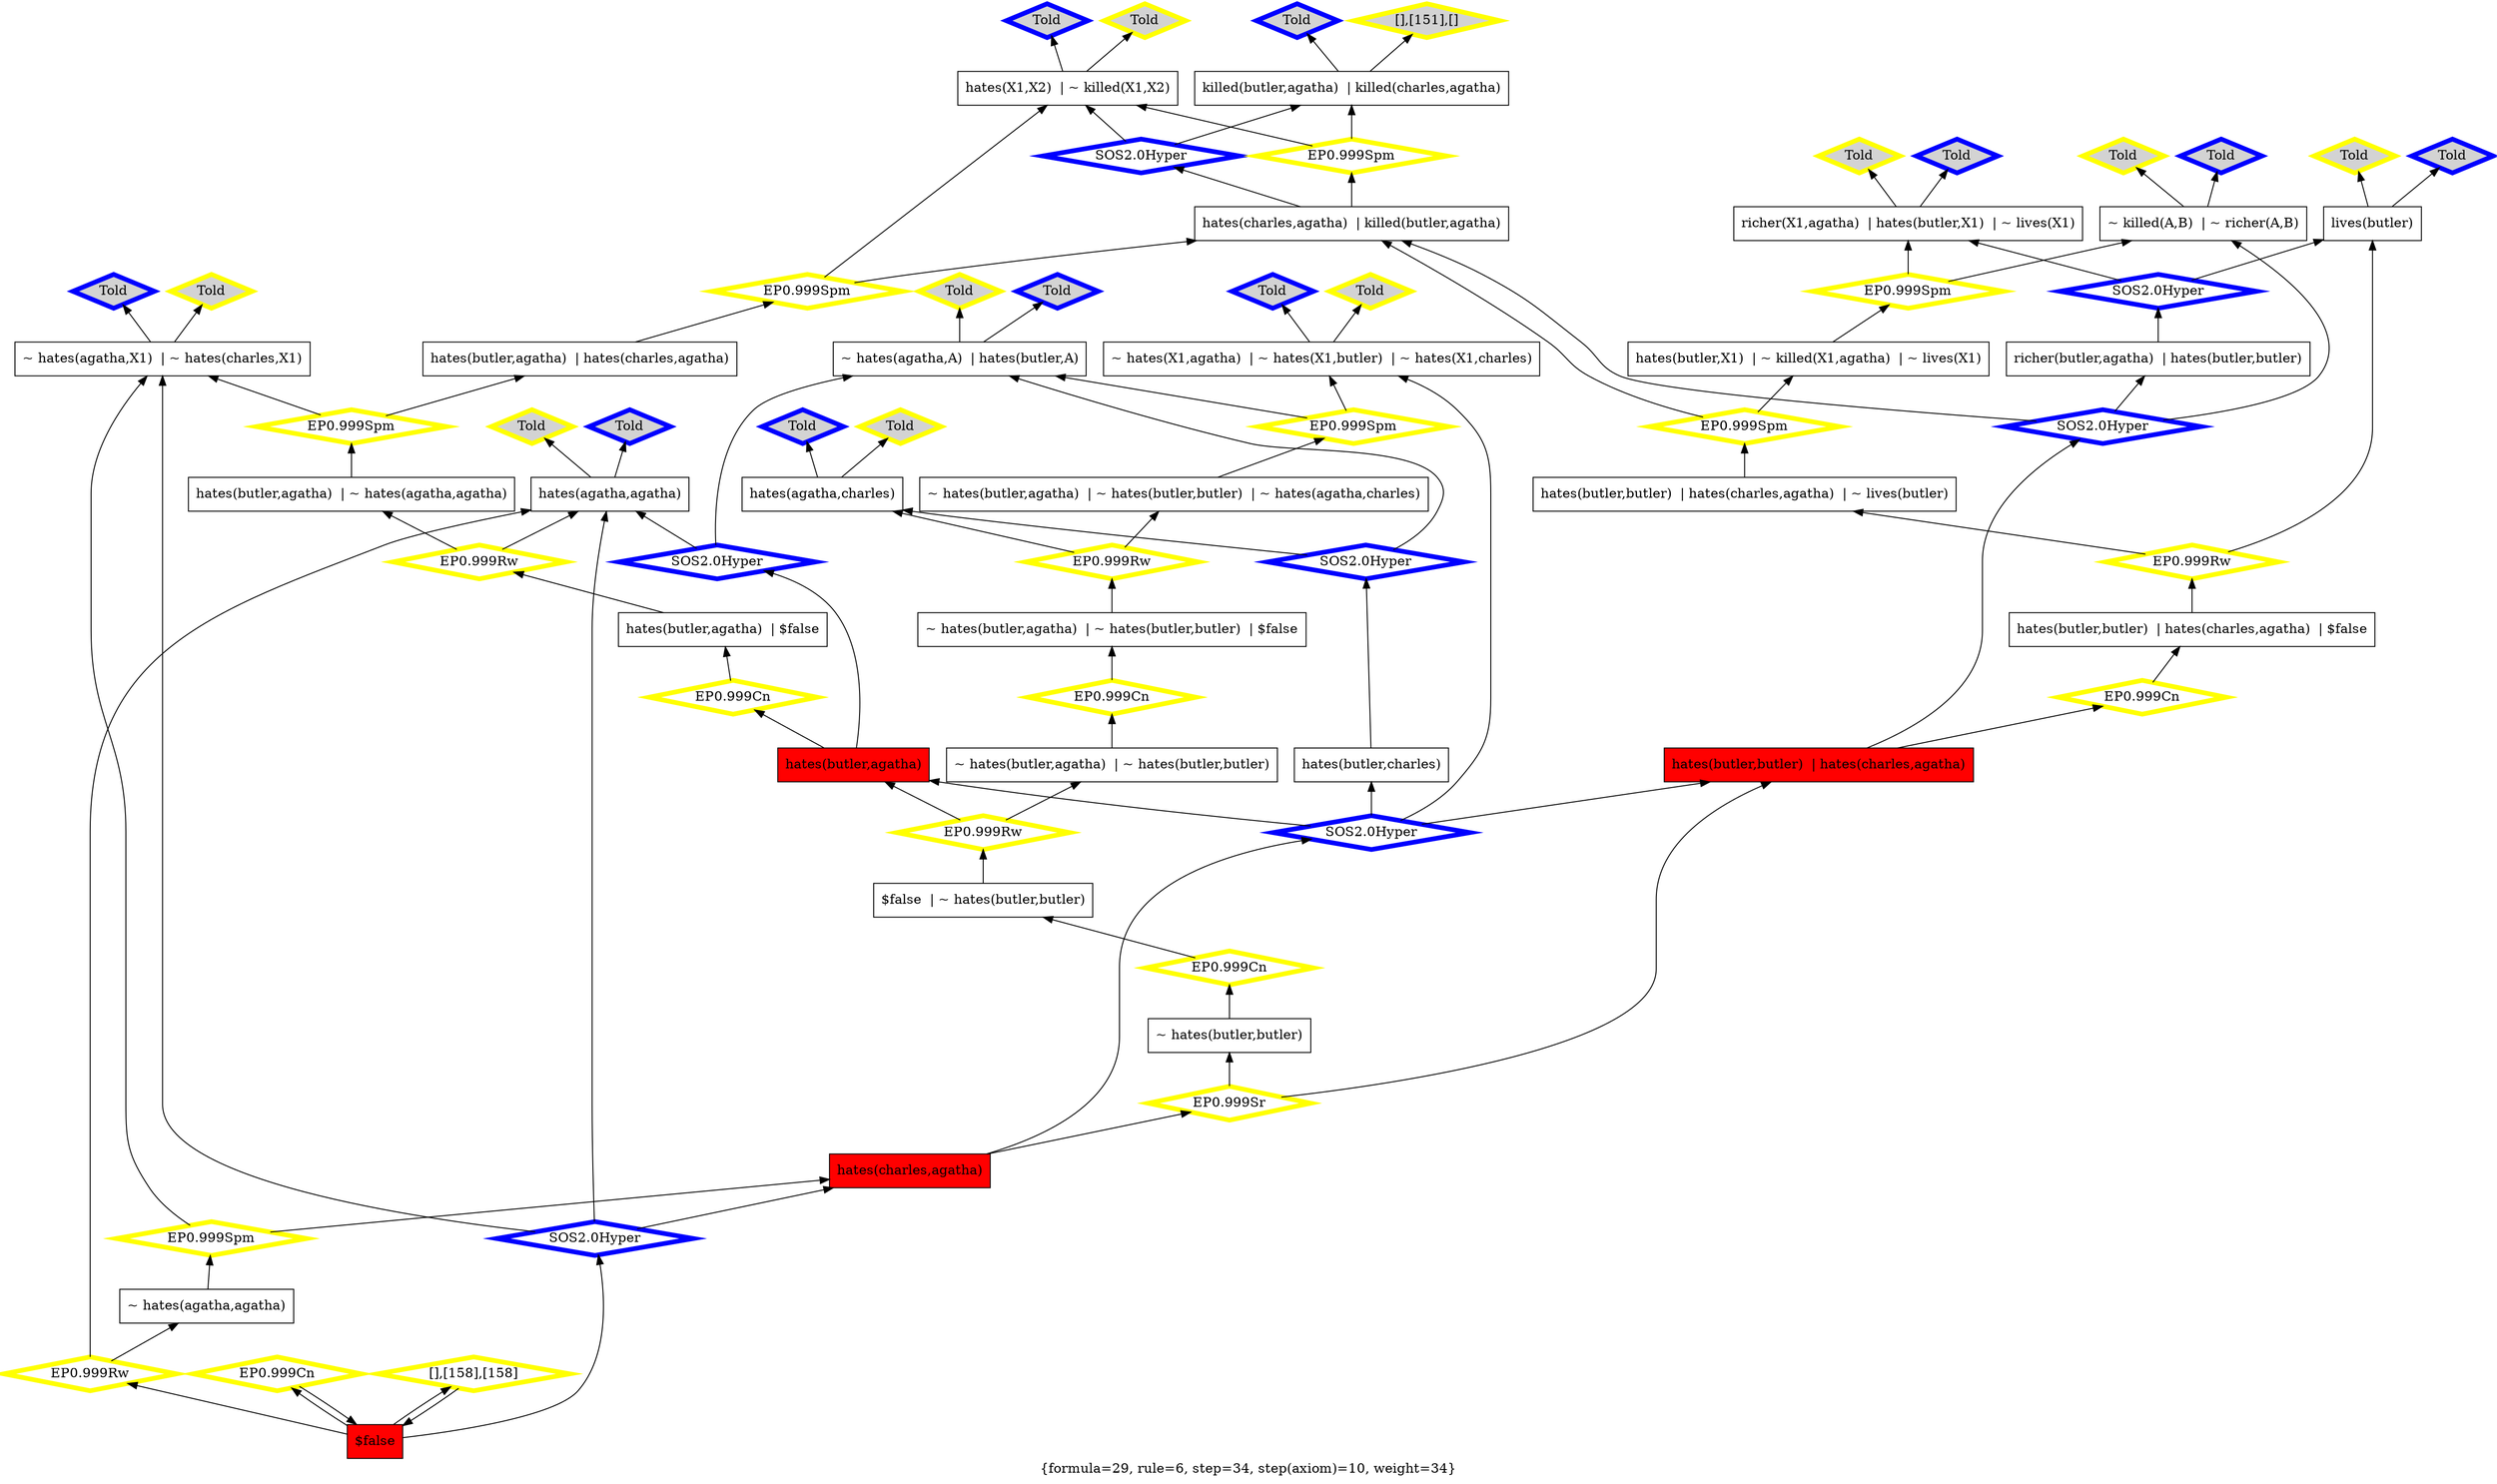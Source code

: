 digraph g 
{ rankdir=BT;
 labelloc=b label="{formula=29, rule=6, step=34, step(axiom)=10, weight=34}"  
 "x_225" [ color="black" shape="box" label="~ killed(X1,X2)  | ~ richer(X1,X2)" fillcolor="white" style="filled"  ];
  "x_226" [ color="black" shape="box" label="hates(butler,X1)  | ~ hates(agatha,X1)" fillcolor="white" style="filled"  ];
  "x_199" [ URL="http://inference-web.org/proofs/tptp/Solutions/PUZ/PUZ001-1/SOS---2.0/answer.owl#ns_17_conclusion" color="black" shape="box" label="hates(butler,charles)" fillcolor="white" style="filled"  ];
  "x_177" [ color="black" shape="box" label="hates(butler,butler)  | hates(charles,agatha)  | ~ lives(butler)" fillcolor="white" style="filled"  ];
  "x_247" [ color="black" shape="box" label="hates(agatha,agatha)" fillcolor="white" style="filled"  ];
  "x_205" [ URL="http://inference-web.org/proofs/tptp/Solutions/PUZ/PUZ001-1/SOS---2.0/answer.owl#ns_4_conclusion" color="black" shape="box" label="~ killed(A,B)  | hates(A,B)" fillcolor="white" style="filled"  ];
  "x_150" [ URL="http://inference-web.org/proofs/tptp/Solutions/PUZ/PUZ001-1/SOS---2.0/answer.owl#ns_14_conclusion" color="black" shape="box" label="richer(butler,agatha)  | hates(butler,butler)" fillcolor="white" style="filled"  ];
  "x_158" [ URL="http://inference-web.org/proofs/tptp/Solutions/PUZ/PUZ001-1/SOS---2.0/answer.owl#ns_23_conclusion" color="black" shape="box" label="$false" fillcolor="red" style="filled"  ];
  "x_202" [ color="black" shape="box" label="hates(butler,X1)  | ~ killed(X1,agatha)  | ~ lives(X1)" fillcolor="white" style="filled"  ];
  "x_151" [ color="black" shape="box" label="killed(butler,agatha)  | killed(charles,agatha)" fillcolor="white" style="filled"  ];
  "x_232" [ color="black" shape="box" label="lives(butler)" fillcolor="white" style="filled"  ];
  "x_152" [ color="black" shape="box" label="$false  | ~ hates(butler,butler)" fillcolor="white" style="filled"  ];
  "x_182" [ URL="http://inference-web.org/proofs/tptp/Solutions/PUZ/PUZ001-1/SOS---2.0/answer.owl#ns_2_conclusion" color="black" shape="box" label="~ hates(agatha,A)  | ~ hates(charles,A)" fillcolor="white" style="filled"  ];
  "x_184" [ color="black" shape="box" label="~ hates(butler,butler)" fillcolor="white" style="filled"  ];
  "x_232" [ URL="http://inference-web.org/proofs/tptp/Solutions/PUZ/PUZ001-1/SOS---2.0/answer.owl#ns_8_conclusion" color="black" shape="box" label="lives(butler)" fillcolor="white" style="filled"  ];
  "x_158" [ color="black" shape="box" label="$false" fillcolor="red" style="filled"  ];
  "x_186" [ URL="http://inference-web.org/proofs/tptp/Solutions/PUZ/PUZ001-1/SOS---2.0/answer.owl#ns_11_conclusion" color="black" shape="box" label="hates(agatha,charles)" fillcolor="white" style="filled"  ];
  "x_205" [ color="black" shape="box" label="hates(X1,X2)  | ~ killed(X1,X2)" fillcolor="white" style="filled"  ];
  "x_226" [ URL="http://inference-web.org/proofs/tptp/Solutions/PUZ/PUZ001-1/SOS---2.0/answer.owl#ns_5_conclusion" color="black" shape="box" label="~ hates(agatha,A)  | hates(butler,A)" fillcolor="white" style="filled"  ];
  "x_250" [ URL="http://inference-web.org/proofs/tptp/Solutions/PUZ/PUZ001-1/SOS---2.0/answer.owl#ns_18_conclusion" color="black" shape="box" label="killed(butler,agatha)  | hates(charles,agatha)" fillcolor="white" style="filled"  ];
  "x_151" [ URL="http://inference-web.org/proofs/tptp/Solutions/PUZ/PUZ001-1/SOS---2.0/answer.owl#ns_12_conclusion" color="black" shape="box" label="killed(butler,agatha)  | killed(charles,agatha)" fillcolor="white" style="filled"  ];
  "x_208" [ color="black" shape="box" label="hates(butler,agatha)  | hates(charles,agatha)" fillcolor="white" style="filled"  ];
  "x_239" [ URL="http://inference-web.org/proofs/tptp/Solutions/PUZ/PUZ001-1/SOS---2.0/answer.owl#ns_19_conclusion" color="black" shape="box" label="hates(butler,butler)  | hates(charles,agatha)" fillcolor="red" style="filled"  ];
  "x_209" [ URL="http://inference-web.org/proofs/tptp/Solutions/PUZ/PUZ001-1/SOS---2.0/answer.owl#ns_3_conclusion" color="black" shape="box" label="~ hates(A,agatha)  | ~ hates(A,butler)  | ~ hates(A,charles)" fillcolor="white" style="filled"  ];
  "x_240" [ color="black" shape="box" label="hates(butler,agatha)  | $false" fillcolor="white" style="filled"  ];
  "x_158" [ color="black" shape="box" label="$false" fillcolor="red" style="filled"  ];
  "x_225" [ URL="http://inference-web.org/proofs/tptp/Solutions/PUZ/PUZ001-1/SOS---2.0/answer.owl#ns_1_conclusion" color="black" shape="box" label="~ killed(A,B)  | ~ richer(A,B)" fillcolor="white" style="filled"  ];
  "x_190" [ color="black" shape="box" label="~ hates(butler,agatha)  | ~ hates(butler,butler)  | ~ hates(agatha,charles)" fillcolor="white" style="filled"  ];
  "x_160" [ color="black" shape="box" label="~ hates(butler,agatha)  | ~ hates(butler,butler)  | $false" fillcolor="white" style="filled"  ];
  "x_182" [ color="black" shape="box" label="~ hates(agatha,X1)  | ~ hates(charles,X1)" fillcolor="white" style="filled"  ];
  "x_192" [ color="black" shape="box" label="~ hates(agatha,agatha)" fillcolor="white" style="filled"  ];
  "x_220" [ URL="http://inference-web.org/proofs/tptp/Solutions/PUZ/PUZ001-1/SOS---2.0/answer.owl#ns_21_conclusion" color="black" shape="box" label="hates(charles,agatha)" fillcolor="red" style="filled"  ];
  "x_212" [ color="black" shape="box" label="~ hates(butler,agatha)  | ~ hates(butler,butler)" fillcolor="white" style="filled"  ];
  "x_248" [ URL="http://inference-web.org/proofs/tptp/Solutions/PUZ/PUZ001-1/SOS---2.0/answer.owl#ns_15_conclusion" color="black" shape="box" label="hates(butler,agatha)" fillcolor="red" style="filled"  ];
  "x_158" [ color="black" shape="box" label="$false" fillcolor="red" style="filled"  ];
  "x_209" [ color="black" shape="box" label="~ hates(X1,agatha)  | ~ hates(X1,butler)  | ~ hates(X1,charles)" fillcolor="white" style="filled"  ];
  "x_247" [ URL="http://inference-web.org/proofs/tptp/Solutions/PUZ/PUZ001-1/SOS---2.0/answer.owl#ns_10_conclusion" color="black" shape="box" label="hates(agatha,agatha)" fillcolor="white" style="filled"  ];
  "x_248" [ color="black" shape="box" label="hates(butler,agatha)" fillcolor="red" style="filled"  ];
  "x_239" [ color="black" shape="box" label="hates(butler,butler)  | hates(charles,agatha)" fillcolor="red" style="filled"  ];
  "x_194" [ URL="http://inference-web.org/proofs/tptp/Solutions/PUZ/PUZ001-1/SOS---2.0/answer.owl#ns_6_conclusion" color="black" shape="box" label="~ lives(A)  | richer(A,agatha)  | hates(butler,A)" fillcolor="white" style="filled"  ];
  "x_220" [ color="black" shape="box" label="hates(charles,agatha)" fillcolor="red" style="filled"  ];
  "x_250" [ color="black" shape="box" label="hates(charles,agatha)  | killed(butler,agatha)" fillcolor="white" style="filled"  ];
  "x_194" [ color="black" shape="box" label="richer(X1,agatha)  | hates(butler,X1)  | ~ lives(X1)" fillcolor="white" style="filled"  ];
  "x_223" [ color="black" shape="box" label="hates(butler,butler)  | hates(charles,agatha)  | $false" fillcolor="white" style="filled"  ];
  "x_186" [ color="black" shape="box" label="hates(agatha,charles)" fillcolor="white" style="filled"  ];
  "x_171" [ color="black" shape="box" label="hates(butler,agatha)  | ~ hates(agatha,agatha)" fillcolor="white" style="filled"  ];
  "1450b6d7:1242c262046:-7ce4" [ URL="http://browser.inference-web.org/iwbrowser/BrowseNodeSet?url=http%3A%2F%2Finference-web.org%2Fproofs%2Ftptp%2FSolutions%2FPUZ%2FPUZ001-1%2FSOS---2.0%2Fanswer.owl%23ns_4" color="blue" shape="diamond" label="Told" fillcolor="lightgrey" style="filled" penwidth="5"  ];
  "x_205" -> "1450b6d7:1242c262046:-7ce4";
  "1450b6d7:1242c262046:-7cfa" [ URL="http://browser.inference-web.org/iwbrowser/BrowseNodeSet?url=http%3A%2F%2Finference-web.org%2Fproofs%2Ftptp%2FSolutions%2FPUZ%2FPUZ001-1%2FSOS---2.0%2Fanswer.owl%23ns_17" color="blue" shape="diamond" label="SOS2.0Hyper" fillcolor="white" style="filled" penwidth="5"  ];
  "x_199" -> "1450b6d7:1242c262046:-7cfa";
  "1450b6d7:1242c262046:-7cfa" -> "x_186";
  "1450b6d7:1242c262046:-7cfa" -> "x_226";
  "1450b6d7:1242c262046:-7cf4" [ URL="http://browser.inference-web.org/iwbrowser/BrowseNodeSet?url=http%3A%2F%2Finference-web.org%2Fproofs%2Ftptp%2FSolutions%2FPUZ%2FPUZ001-1%2FSOS---2.0%2Fanswer.owl%23ns_11" color="blue" shape="diamond" label="Told" fillcolor="lightgrey" style="filled" penwidth="5"  ];
  "x_186" -> "1450b6d7:1242c262046:-7cf4";
  "1450b6d7:1242c262046:-7c5e" [ URL="http://browser.inference-web.org/iwbrowser/BrowseNodeSet?url=http%3A%2F%2Finference-web.org%2Fproofs%2Ftptp%2FSolutions%2FPUZ%2FPUZ001-1%2FEP---1.1pre%2Fanswer.owl%23ns_2" color="yellow" shape="diamond" label="Told" fillcolor="lightgrey" style="filled" penwidth="5"  ];
  "x_232" -> "1450b6d7:1242c262046:-7c5e";
  "1450b6d7:1242c262046:-7c71" [ URL="http://browser.inference-web.org/iwbrowser/BrowseNodeSet?url=http%3A%2F%2Finference-web.org%2Fproofs%2Ftptp%2FSolutions%2FPUZ%2FPUZ001-1%2FEP---1.1pre%2Fanswer.owl%23ns_10" color="yellow" shape="diamond" label="Told" fillcolor="lightgrey" style="filled" penwidth="5"  ];
  "x_226" -> "1450b6d7:1242c262046:-7c71";
  "1450b6d7:1242c262046:-7d02" [ URL="http://browser.inference-web.org/iwbrowser/BrowseNodeSet?url=http%3A%2F%2Finference-web.org%2Fproofs%2Ftptp%2FSolutions%2FPUZ%2FPUZ001-1%2FSOS---2.0%2Fanswer.owl%23ns_2" color="blue" shape="diamond" label="Told" fillcolor="lightgrey" style="filled" penwidth="5"  ];
  "x_182" -> "1450b6d7:1242c262046:-7d02";
  "1450b6d7:1242c262046:-7ca1" [ URL="http://browser.inference-web.org/iwbrowser/BrowseNodeSet?url=http%3A%2F%2Finference-web.org%2Fproofs%2Ftptp%2FSolutions%2FPUZ%2FPUZ001-1%2FEP---1.1pre%2Fanswer.owl%23ns_35" color="yellow" shape="diamond" label="EP0.999Cn" fillcolor="white" style="filled" penwidth="5"  ];
  "x_248" -> "1450b6d7:1242c262046:-7ca1";
  "1450b6d7:1242c262046:-7ca1" -> "x_240";
  "1450b6d7:1242c262046:-7cee" [ URL="http://browser.inference-web.org/iwbrowser/BrowseNodeSet?url=http%3A%2F%2Finference-web.org%2Fproofs%2Ftptp%2FSolutions%2FPUZ%2FPUZ001-1%2FSOS---2.0%2Fanswer.owl%23ns_3" color="blue" shape="diamond" label="Told" fillcolor="lightgrey" style="filled" penwidth="5"  ];
  "x_209" -> "1450b6d7:1242c262046:-7cee";
  "1450b6d7:1242c262046:-7cbe" [ URL="http://browser.inference-web.org/iwbrowser/BrowseNodeSet?url=http%3A%2F%2Finference-web.org%2Fproofs%2Ftptp%2FSolutions%2FPUZ%2FPUZ001-1%2FEP---1.1pre%2Fanswer.owl%23ns_43" color="yellow" shape="diamond" label="EP0.999Rw" fillcolor="white" style="filled" penwidth="5"  ];
  "x_158" -> "1450b6d7:1242c262046:-7cbe";
  "1450b6d7:1242c262046:-7cbe" -> "x_192";
  "1450b6d7:1242c262046:-7cbe" -> "x_247";
  "1450b6d7:1242c262046:-7cb9" [ URL="http://browser.inference-web.org/iwbrowser/BrowseNodeSet?url=http%3A%2F%2Finference-web.org%2Fproofs%2Ftptp%2FSolutions%2FPUZ%2FPUZ001-1%2FEP---1.1pre%2Fanswer.owl%23ns_7" color="yellow" shape="diamond" label="Told" fillcolor="lightgrey" style="filled" penwidth="5"  ];
  "x_247" -> "1450b6d7:1242c262046:-7cb9";
  "1450b6d7:1242c262046:-7c8e" [ URL="http://browser.inference-web.org/iwbrowser/BrowseNodeSet?url=http%3A%2F%2Finference-web.org%2Fproofs%2Ftptp%2FSolutions%2FPUZ%2FPUZ001-1%2FEP---1.1pre%2Fanswer.owl%23ns_9" color="yellow" shape="diamond" label="Told" fillcolor="lightgrey" style="filled" penwidth="5"  ];
  "x_205" -> "1450b6d7:1242c262046:-7c8e";
  "1450b6d7:1242c262046:-7c89" [ URL="http://browser.inference-web.org/iwbrowser/BrowseNodeSet?url=http%3A%2F%2Finference-web.org%2Fproofs%2Ftptp%2FSolutions%2FPUZ%2FPUZ001-1%2FEP---1.1pre%2Fanswer.owl%23ns_5" color="yellow" shape="diamond" label="Told" fillcolor="lightgrey" style="filled" penwidth="5"  ];
  "x_182" -> "1450b6d7:1242c262046:-7c89";
  "1450b6d7:1242c262046:-7cdb" [ URL="http://browser.inference-web.org/iwbrowser/BrowseNodeSet?url=http%3A%2F%2Finference-web.org%2Fproofs%2Ftptp%2FSolutions%2FPUZ%2FPUZ001-1%2FSOS---2.0%2Fanswer.owl%23ns_14" color="blue" shape="diamond" label="SOS2.0Hyper" fillcolor="white" style="filled" penwidth="5"  ];
  "x_150" -> "1450b6d7:1242c262046:-7cdb";
  "1450b6d7:1242c262046:-7cdb" -> "x_194";
  "1450b6d7:1242c262046:-7cdb" -> "x_232";
  "1450b6d7:1242c262046:-7c54" [ URL="http://browser.inference-web.org/iwbrowser/BrowseNodeSet?url=http%3A%2F%2Finference-web.org%2Fproofs%2Ftptp%2FSolutions%2FPUZ%2FPUZ001-1%2FEP---1.1pre%2Fanswer.owl%23ns_14" color="yellow" shape="diamond" label="EP0.999Spm" fillcolor="white" style="filled" penwidth="5"  ];
  "x_202" -> "1450b6d7:1242c262046:-7c54";
  "1450b6d7:1242c262046:-7c54" -> "x_194";
  "1450b6d7:1242c262046:-7c54" -> "x_225";
  "1450b6d7:1242c262046:-7c80" [ URL="http://browser.inference-web.org/iwbrowser/BrowseNodeSet?url=http%3A%2F%2Finference-web.org%2Fproofs%2Ftptp%2FSolutions%2FPUZ%2FPUZ001-1%2FEP---1.1pre%2Fanswer.owl%23ns_19" color="yellow" shape="diamond" label="EP0.999Rw" fillcolor="white" style="filled" penwidth="5"  ];
  "x_160" -> "1450b6d7:1242c262046:-7c80";
  "1450b6d7:1242c262046:-7c80" -> "x_186";
  "1450b6d7:1242c262046:-7c80" -> "x_190";
  "1450b6d7:1242c262046:-7c6c" [ URL="http://browser.inference-web.org/iwbrowser/BrowseNodeSet?url=http%3A%2F%2Finference-web.org%2Fproofs%2Ftptp%2FSolutions%2FPUZ%2FPUZ001-1%2FEP---1.1pre%2Fanswer.owl%23ns_6" color="yellow" shape="diamond" label="Told" fillcolor="lightgrey" style="filled" penwidth="5"  ];
  "x_209" -> "1450b6d7:1242c262046:-7c6c";
  "1450b6d7:1242c262046:-7ce1" [ URL="http://browser.inference-web.org/iwbrowser/BrowseNodeSet?url=http%3A%2F%2Finference-web.org%2Fproofs%2Ftptp%2FSolutions%2FPUZ%2FPUZ001-1%2FSOS---2.0%2Fanswer.owl%23ns_12" color="blue" shape="diamond" label="Told" fillcolor="lightgrey" style="filled" penwidth="5"  ];
  "x_151" -> "1450b6d7:1242c262046:-7ce1";
  "1450b6d7:1242c262046:-7ccb" [ URL="http://browser.inference-web.org/iwbrowser/BrowseNodeSet?url=http%3A%2F%2Finference-web.org%2Fproofs%2Ftptp%2FSolutions%2FPUZ%2FPUZ001-1%2FEP---1.1pre%2Fanswer.owl%23ns_12" color="yellow" shape="diamond" label="[],[151],[]" fillcolor="lightgrey" style="filled" penwidth="5"  ];
  "x_151" -> "1450b6d7:1242c262046:-7ccb";
  "1450b6d7:1242c262046:-7c93" [ URL="http://browser.inference-web.org/iwbrowser/BrowseNodeSet?url=http%3A%2F%2Finference-web.org%2Fproofs%2Ftptp%2FSolutions%2FPUZ%2FPUZ001-1%2FEP---1.1pre%2Fanswer.owl%23ns_24" color="yellow" shape="diamond" label="EP0.999Spm" fillcolor="white" style="filled" penwidth="5"  ];
  "x_208" -> "1450b6d7:1242c262046:-7c93";
  "1450b6d7:1242c262046:-7c93" -> "x_205";
  "1450b6d7:1242c262046:-7c93" -> "x_250";
  "1450b6d7:1242c262046:-7cf7" [ URL="http://browser.inference-web.org/iwbrowser/BrowseNodeSet?url=http%3A%2F%2Finference-web.org%2Fproofs%2Ftptp%2FSolutions%2FPUZ%2FPUZ001-1%2FSOS---2.0%2Fanswer.owl%23ns_5" color="blue" shape="diamond" label="Told" fillcolor="lightgrey" style="filled" penwidth="5"  ];
  "x_226" -> "1450b6d7:1242c262046:-7cf7";
  "1450b6d7:1242c262046:-7ca6" [ URL="http://browser.inference-web.org/iwbrowser/BrowseNodeSet?url=http%3A%2F%2Finference-web.org%2Fproofs%2Ftptp%2FSolutions%2FPUZ%2FPUZ001-1%2FEP---1.1pre%2Fanswer.owl%23ns_37" color="yellow" shape="diamond" label="EP0.999Rw" fillcolor="white" style="filled" penwidth="5"  ];
  "x_152" -> "1450b6d7:1242c262046:-7ca6";
  "1450b6d7:1242c262046:-7ca6" -> "x_212";
  "1450b6d7:1242c262046:-7ca6" -> "x_248";
  "1450b6d7:1242c262046:-7cc2" [ URL="http://browser.inference-web.org/iwbrowser/BrowseNodeSet?url=http%3A%2F%2Finference-web.org%2Fproofs%2Ftptp%2FSolutions%2FPUZ%2FPUZ001-1%2FEP---1.1pre%2Fanswer.owl%23ns_44" color="yellow" shape="diamond" label="EP0.999Cn" fillcolor="white" style="filled" penwidth="5"  ];
  "x_158" -> "1450b6d7:1242c262046:-7cc2";
  "1450b6d7:1242c262046:-7cc2" -> "x_158";
  "1450b6d7:1242c262046:-7c4a" [ URL="http://browser.inference-web.org/iwbrowser/BrowseNodeSet?url=http%3A%2F%2Finference-web.org%2Fproofs%2Ftptp%2FSolutions%2FPUZ%2FPUZ001-1%2FEP---1.1pre%2Fanswer.owl%23ns_4" color="yellow" shape="diamond" label="Told" fillcolor="lightgrey" style="filled" penwidth="5"  ];
  "x_225" -> "1450b6d7:1242c262046:-7c4a";
  "1450b6d7:1242c262046:-7cc6" [ URL="http://browser.inference-web.org/iwbrowser/BrowseNodeSet?url=http%3A%2F%2Finference-web.org%2Fproofs%2Ftptp%2FSolutions%2FPUZ%2FPUZ001-1%2FEP---1.1pre%2Fanswer.owl%23answer" color="yellow" shape="diamond" label="[],[158],[158]" fillcolor="white" style="filled" penwidth="5"  ];
  "x_158" -> "1450b6d7:1242c262046:-7cc6";
  "1450b6d7:1242c262046:-7cc6" -> "x_158";
  "1450b6d7:1242c262046:-7c4f" [ URL="http://browser.inference-web.org/iwbrowser/BrowseNodeSet?url=http%3A%2F%2Finference-web.org%2Fproofs%2Ftptp%2FSolutions%2FPUZ%2FPUZ001-1%2FEP---1.1pre%2Fanswer.owl%23ns_11" color="yellow" shape="diamond" label="Told" fillcolor="lightgrey" style="filled" penwidth="5"  ];
  "x_194" -> "1450b6d7:1242c262046:-7c4f";
  "1450b6d7:1242c262046:-7c84" [ URL="http://browser.inference-web.org/iwbrowser/BrowseNodeSet?url=http%3A%2F%2Finference-web.org%2Fproofs%2Ftptp%2FSolutions%2FPUZ%2FPUZ001-1%2FEP---1.1pre%2Fanswer.owl%23ns_20" color="yellow" shape="diamond" label="EP0.999Cn" fillcolor="white" style="filled" penwidth="5"  ];
  "x_212" -> "1450b6d7:1242c262046:-7c84";
  "1450b6d7:1242c262046:-7c84" -> "x_160";
  "1450b6d7:1242c262046:-7caa" [ URL="http://browser.inference-web.org/iwbrowser/BrowseNodeSet?url=http%3A%2F%2Finference-web.org%2Fproofs%2Ftptp%2FSolutions%2FPUZ%2FPUZ001-1%2FEP---1.1pre%2Fanswer.owl%23ns_38" color="yellow" shape="diamond" label="EP0.999Cn" fillcolor="white" style="filled" penwidth="5"  ];
  "x_184" -> "1450b6d7:1242c262046:-7caa";
  "1450b6d7:1242c262046:-7caa" -> "x_152";
  "1450b6d7:1242c262046:-7c9d" [ URL="http://browser.inference-web.org/iwbrowser/BrowseNodeSet?url=http%3A%2F%2Finference-web.org%2Fproofs%2Ftptp%2FSolutions%2FPUZ%2FPUZ001-1%2FEP---1.1pre%2Fanswer.owl%23ns_34" color="yellow" shape="diamond" label="EP0.999Rw" fillcolor="white" style="filled" penwidth="5"  ];
  "x_240" -> "1450b6d7:1242c262046:-7c9d";
  "1450b6d7:1242c262046:-7c9d" -> "x_171";
  "1450b6d7:1242c262046:-7c9d" -> "x_247";
  "1450b6d7:1242c262046:-7cff" [ URL="http://browser.inference-web.org/iwbrowser/BrowseNodeSet?url=http%3A%2F%2Finference-web.org%2Fproofs%2Ftptp%2FSolutions%2FPUZ%2FPUZ001-1%2FSOS---2.0%2Fanswer.owl%23ns_21" color="blue" shape="diamond" label="SOS2.0Hyper" fillcolor="white" style="filled" penwidth="5"  ];
  "x_220" -> "1450b6d7:1242c262046:-7cff";
  "1450b6d7:1242c262046:-7cff" -> "x_199";
  "1450b6d7:1242c262046:-7cff" -> "x_209";
  "1450b6d7:1242c262046:-7cff" -> "x_239";
  "1450b6d7:1242c262046:-7cff" -> "x_248";
  "1450b6d7:1242c262046:-7cd5" [ URL="http://browser.inference-web.org/iwbrowser/BrowseNodeSet?url=http%3A%2F%2Finference-web.org%2Fproofs%2Ftptp%2FSolutions%2FPUZ%2FPUZ001-1%2FSOS---2.0%2Fanswer.owl%23ns_8" color="blue" shape="diamond" label="Told" fillcolor="lightgrey" style="filled" penwidth="5"  ];
  "x_232" -> "1450b6d7:1242c262046:-7cd5";
  "1450b6d7:1242c262046:-7cb4" [ URL="http://browser.inference-web.org/iwbrowser/BrowseNodeSet?url=http%3A%2F%2Finference-web.org%2Fproofs%2Ftptp%2FSolutions%2FPUZ%2FPUZ001-1%2FEP---1.1pre%2Fanswer.owl%23ns_41" color="yellow" shape="diamond" label="EP0.999Spm" fillcolor="white" style="filled" penwidth="5"  ];
  "x_192" -> "1450b6d7:1242c262046:-7cb4";
  "1450b6d7:1242c262046:-7cb4" -> "x_182";
  "1450b6d7:1242c262046:-7cb4" -> "x_220";
  "1450b6d7:1242c262046:-7c98" [ URL="http://browser.inference-web.org/iwbrowser/BrowseNodeSet?url=http%3A%2F%2Finference-web.org%2Fproofs%2Ftptp%2FSolutions%2FPUZ%2FPUZ001-1%2FEP---1.1pre%2Fanswer.owl%23ns_33" color="yellow" shape="diamond" label="EP0.999Spm" fillcolor="white" style="filled" penwidth="5"  ];
  "x_171" -> "1450b6d7:1242c262046:-7c98";
  "1450b6d7:1242c262046:-7c98" -> "x_182";
  "1450b6d7:1242c262046:-7c98" -> "x_208";
  "1450b6d7:1242c262046:-7d05" [ URL="http://browser.inference-web.org/iwbrowser/BrowseNodeSet?url=http%3A%2F%2Finference-web.org%2Fproofs%2Ftptp%2FSolutions%2FPUZ%2FPUZ001-1%2FSOS---2.0%2Fanswer.owl%23ns_10" color="blue" shape="diamond" label="Told" fillcolor="lightgrey" style="filled" penwidth="5"  ];
  "x_247" -> "1450b6d7:1242c262046:-7d05";
  "1450b6d7:1242c262046:-7ceb" [ URL="http://browser.inference-web.org/iwbrowser/BrowseNodeSet?url=http%3A%2F%2Finference-web.org%2Fproofs%2Ftptp%2FSolutions%2FPUZ%2FPUZ001-1%2FSOS---2.0%2Fanswer.owl%23ns_19" color="blue" shape="diamond" label="SOS2.0Hyper" fillcolor="white" style="filled" penwidth="5"  ];
  "x_239" -> "1450b6d7:1242c262046:-7ceb";
  "1450b6d7:1242c262046:-7ceb" -> "x_150";
  "1450b6d7:1242c262046:-7ceb" -> "x_225";
  "1450b6d7:1242c262046:-7ceb" -> "x_250";
  "1450b6d7:1242c262046:-7ce7" [ URL="http://browser.inference-web.org/iwbrowser/BrowseNodeSet?url=http%3A%2F%2Finference-web.org%2Fproofs%2Ftptp%2FSolutions%2FPUZ%2FPUZ001-1%2FSOS---2.0%2Fanswer.owl%23ns_18" color="blue" shape="diamond" label="SOS2.0Hyper" fillcolor="white" style="filled" penwidth="5"  ];
  "x_250" -> "1450b6d7:1242c262046:-7ce7";
  "1450b6d7:1242c262046:-7ce7" -> "x_151";
  "1450b6d7:1242c262046:-7ce7" -> "x_205";
  "1450b6d7:1242c262046:-7cd0" [ URL="http://browser.inference-web.org/iwbrowser/BrowseNodeSet?url=http%3A%2F%2Finference-web.org%2Fproofs%2Ftptp%2FSolutions%2FPUZ%2FPUZ001-1%2FEP---1.1pre%2Fanswer.owl%23ns_13" color="yellow" shape="diamond" label="EP0.999Spm" fillcolor="white" style="filled" penwidth="5"  ];
  "x_250" -> "1450b6d7:1242c262046:-7cd0";
  "1450b6d7:1242c262046:-7cd0" -> "x_151";
  "1450b6d7:1242c262046:-7cd0" -> "x_205";
  "1450b6d7:1242c262046:-7c7b" [ URL="http://browser.inference-web.org/iwbrowser/BrowseNodeSet?url=http%3A%2F%2Finference-web.org%2Fproofs%2Ftptp%2FSolutions%2FPUZ%2FPUZ001-1%2FEP---1.1pre%2Fanswer.owl%23ns_8" color="yellow" shape="diamond" label="Told" fillcolor="lightgrey" style="filled" penwidth="5"  ];
  "x_186" -> "1450b6d7:1242c262046:-7c7b";
  "1450b6d7:1242c262046:-7caf" [ URL="http://browser.inference-web.org/iwbrowser/BrowseNodeSet?url=http%3A%2F%2Finference-web.org%2Fproofs%2Ftptp%2FSolutions%2FPUZ%2FPUZ001-1%2FEP---1.1pre%2Fanswer.owl%23ns_40" color="yellow" shape="diamond" label="EP0.999Sr" fillcolor="white" style="filled" penwidth="5"  ];
  "x_220" -> "1450b6d7:1242c262046:-7caf";
  "1450b6d7:1242c262046:-7caf" -> "x_184";
  "1450b6d7:1242c262046:-7caf" -> "x_239";
  "1450b6d7:1242c262046:-7c76" [ URL="http://browser.inference-web.org/iwbrowser/BrowseNodeSet?url=http%3A%2F%2Finference-web.org%2Fproofs%2Ftptp%2FSolutions%2FPUZ%2FPUZ001-1%2FEP---1.1pre%2Fanswer.owl%23ns_18" color="yellow" shape="diamond" label="EP0.999Spm" fillcolor="white" style="filled" penwidth="5"  ];
  "x_190" -> "1450b6d7:1242c262046:-7c76";
  "1450b6d7:1242c262046:-7c76" -> "x_209";
  "1450b6d7:1242c262046:-7c76" -> "x_226";
  "1450b6d7:1242c262046:-7cde" [ URL="http://browser.inference-web.org/iwbrowser/BrowseNodeSet?url=http%3A%2F%2Finference-web.org%2Fproofs%2Ftptp%2FSolutions%2FPUZ%2FPUZ001-1%2FSOS---2.0%2Fanswer.owl%23ns_1" color="blue" shape="diamond" label="Told" fillcolor="lightgrey" style="filled" penwidth="5"  ];
  "x_225" -> "1450b6d7:1242c262046:-7cde";
  "1450b6d7:1242c262046:-7c67" [ URL="http://browser.inference-web.org/iwbrowser/BrowseNodeSet?url=http%3A%2F%2Finference-web.org%2Fproofs%2Ftptp%2FSolutions%2FPUZ%2FPUZ001-1%2FEP---1.1pre%2Fanswer.owl%23ns_27" color="yellow" shape="diamond" label="EP0.999Cn" fillcolor="white" style="filled" penwidth="5"  ];
  "x_239" -> "1450b6d7:1242c262046:-7c67";
  "1450b6d7:1242c262046:-7c67" -> "x_223";
  "1450b6d7:1242c262046:-7cf1" [ URL="http://browser.inference-web.org/iwbrowser/BrowseNodeSet?url=http%3A%2F%2Finference-web.org%2Fproofs%2Ftptp%2FSolutions%2FPUZ%2FPUZ001-1%2FSOS---2.0%2Fanswer.owl%23ns_15" color="blue" shape="diamond" label="SOS2.0Hyper" fillcolor="white" style="filled" penwidth="5"  ];
  "x_248" -> "1450b6d7:1242c262046:-7cf1";
  "1450b6d7:1242c262046:-7cf1" -> "x_226";
  "1450b6d7:1242c262046:-7cf1" -> "x_247";
  "1450b6d7:1242c262046:-7d09" [ URL="http://browser.inference-web.org/iwbrowser/BrowseNodeSet?url=http%3A%2F%2Finference-web.org%2Fproofs%2Ftptp%2FSolutions%2FPUZ%2FPUZ001-1%2FSOS---2.0%2Fanswer.owl%23answer" color="blue" shape="diamond" label="SOS2.0Hyper" fillcolor="white" style="filled" penwidth="5"  ];
  "x_158" -> "1450b6d7:1242c262046:-7d09";
  "1450b6d7:1242c262046:-7d09" -> "x_182";
  "1450b6d7:1242c262046:-7d09" -> "x_220";
  "1450b6d7:1242c262046:-7d09" -> "x_247";
  "1450b6d7:1242c262046:-7c63" [ URL="http://browser.inference-web.org/iwbrowser/BrowseNodeSet?url=http%3A%2F%2Finference-web.org%2Fproofs%2Ftptp%2FSolutions%2FPUZ%2FPUZ001-1%2FEP---1.1pre%2Fanswer.owl%23ns_26" color="yellow" shape="diamond" label="EP0.999Rw" fillcolor="white" style="filled" penwidth="5"  ];
  "x_223" -> "1450b6d7:1242c262046:-7c63";
  "1450b6d7:1242c262046:-7c63" -> "x_177";
  "1450b6d7:1242c262046:-7c63" -> "x_232";
  "1450b6d7:1242c262046:-7c59" [ URL="http://browser.inference-web.org/iwbrowser/BrowseNodeSet?url=http%3A%2F%2Finference-web.org%2Fproofs%2Ftptp%2FSolutions%2FPUZ%2FPUZ001-1%2FEP---1.1pre%2Fanswer.owl%23ns_25" color="yellow" shape="diamond" label="EP0.999Spm" fillcolor="white" style="filled" penwidth="5"  ];
  "x_177" -> "1450b6d7:1242c262046:-7c59";
  "1450b6d7:1242c262046:-7c59" -> "x_202";
  "1450b6d7:1242c262046:-7c59" -> "x_250";
  "1450b6d7:1242c262046:-7cd8" [ URL="http://browser.inference-web.org/iwbrowser/BrowseNodeSet?url=http%3A%2F%2Finference-web.org%2Fproofs%2Ftptp%2FSolutions%2FPUZ%2FPUZ001-1%2FSOS---2.0%2Fanswer.owl%23ns_6" color="blue" shape="diamond" label="Told" fillcolor="lightgrey" style="filled" penwidth="5"  ];
  "x_194" -> "1450b6d7:1242c262046:-7cd8";
  }

